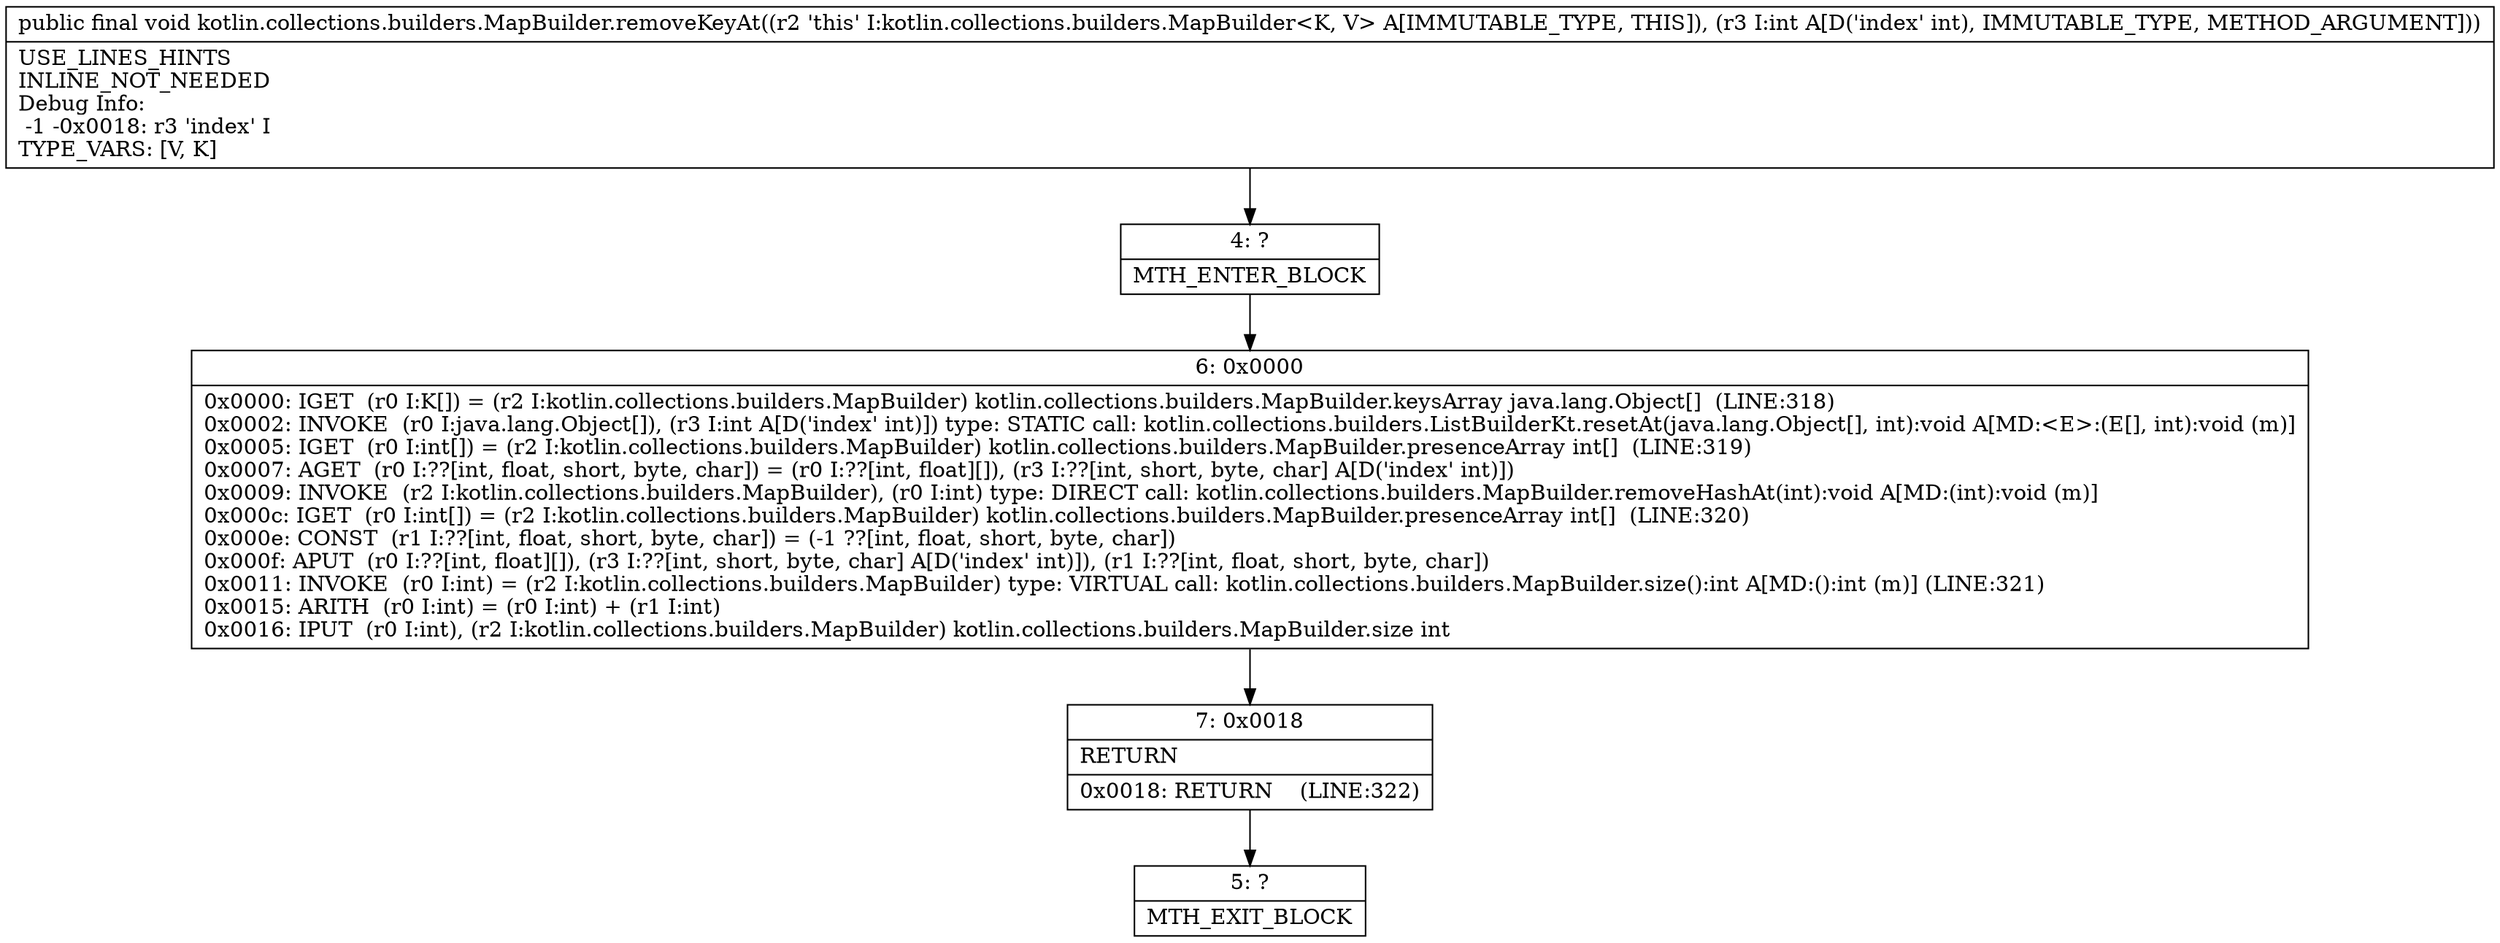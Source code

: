 digraph "CFG forkotlin.collections.builders.MapBuilder.removeKeyAt(I)V" {
Node_4 [shape=record,label="{4\:\ ?|MTH_ENTER_BLOCK\l}"];
Node_6 [shape=record,label="{6\:\ 0x0000|0x0000: IGET  (r0 I:K[]) = (r2 I:kotlin.collections.builders.MapBuilder) kotlin.collections.builders.MapBuilder.keysArray java.lang.Object[]  (LINE:318)\l0x0002: INVOKE  (r0 I:java.lang.Object[]), (r3 I:int A[D('index' int)]) type: STATIC call: kotlin.collections.builders.ListBuilderKt.resetAt(java.lang.Object[], int):void A[MD:\<E\>:(E[], int):void (m)]\l0x0005: IGET  (r0 I:int[]) = (r2 I:kotlin.collections.builders.MapBuilder) kotlin.collections.builders.MapBuilder.presenceArray int[]  (LINE:319)\l0x0007: AGET  (r0 I:??[int, float, short, byte, char]) = (r0 I:??[int, float][]), (r3 I:??[int, short, byte, char] A[D('index' int)]) \l0x0009: INVOKE  (r2 I:kotlin.collections.builders.MapBuilder), (r0 I:int) type: DIRECT call: kotlin.collections.builders.MapBuilder.removeHashAt(int):void A[MD:(int):void (m)]\l0x000c: IGET  (r0 I:int[]) = (r2 I:kotlin.collections.builders.MapBuilder) kotlin.collections.builders.MapBuilder.presenceArray int[]  (LINE:320)\l0x000e: CONST  (r1 I:??[int, float, short, byte, char]) = (\-1 ??[int, float, short, byte, char]) \l0x000f: APUT  (r0 I:??[int, float][]), (r3 I:??[int, short, byte, char] A[D('index' int)]), (r1 I:??[int, float, short, byte, char]) \l0x0011: INVOKE  (r0 I:int) = (r2 I:kotlin.collections.builders.MapBuilder) type: VIRTUAL call: kotlin.collections.builders.MapBuilder.size():int A[MD:():int (m)] (LINE:321)\l0x0015: ARITH  (r0 I:int) = (r0 I:int) + (r1 I:int) \l0x0016: IPUT  (r0 I:int), (r2 I:kotlin.collections.builders.MapBuilder) kotlin.collections.builders.MapBuilder.size int \l}"];
Node_7 [shape=record,label="{7\:\ 0x0018|RETURN\l|0x0018: RETURN    (LINE:322)\l}"];
Node_5 [shape=record,label="{5\:\ ?|MTH_EXIT_BLOCK\l}"];
MethodNode[shape=record,label="{public final void kotlin.collections.builders.MapBuilder.removeKeyAt((r2 'this' I:kotlin.collections.builders.MapBuilder\<K, V\> A[IMMUTABLE_TYPE, THIS]), (r3 I:int A[D('index' int), IMMUTABLE_TYPE, METHOD_ARGUMENT]))  | USE_LINES_HINTS\lINLINE_NOT_NEEDED\lDebug Info:\l  \-1 \-0x0018: r3 'index' I\lTYPE_VARS: [V, K]\l}"];
MethodNode -> Node_4;Node_4 -> Node_6;
Node_6 -> Node_7;
Node_7 -> Node_5;
}

